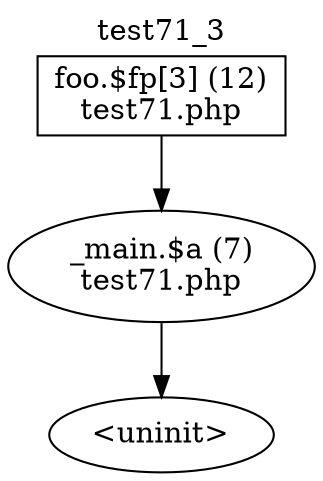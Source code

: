 digraph cfg {
  label="test71_3";
  labelloc=t;
  n1 [shape=box, label="foo.$fp[3] (12)\ntest71.php"];
  n2 [shape=ellipse, label="_main.$a (7)\ntest71.php"];
  n3 [shape=ellipse, label="<uninit>"];
  n1 -> n2;
  n2 -> n3;
}
